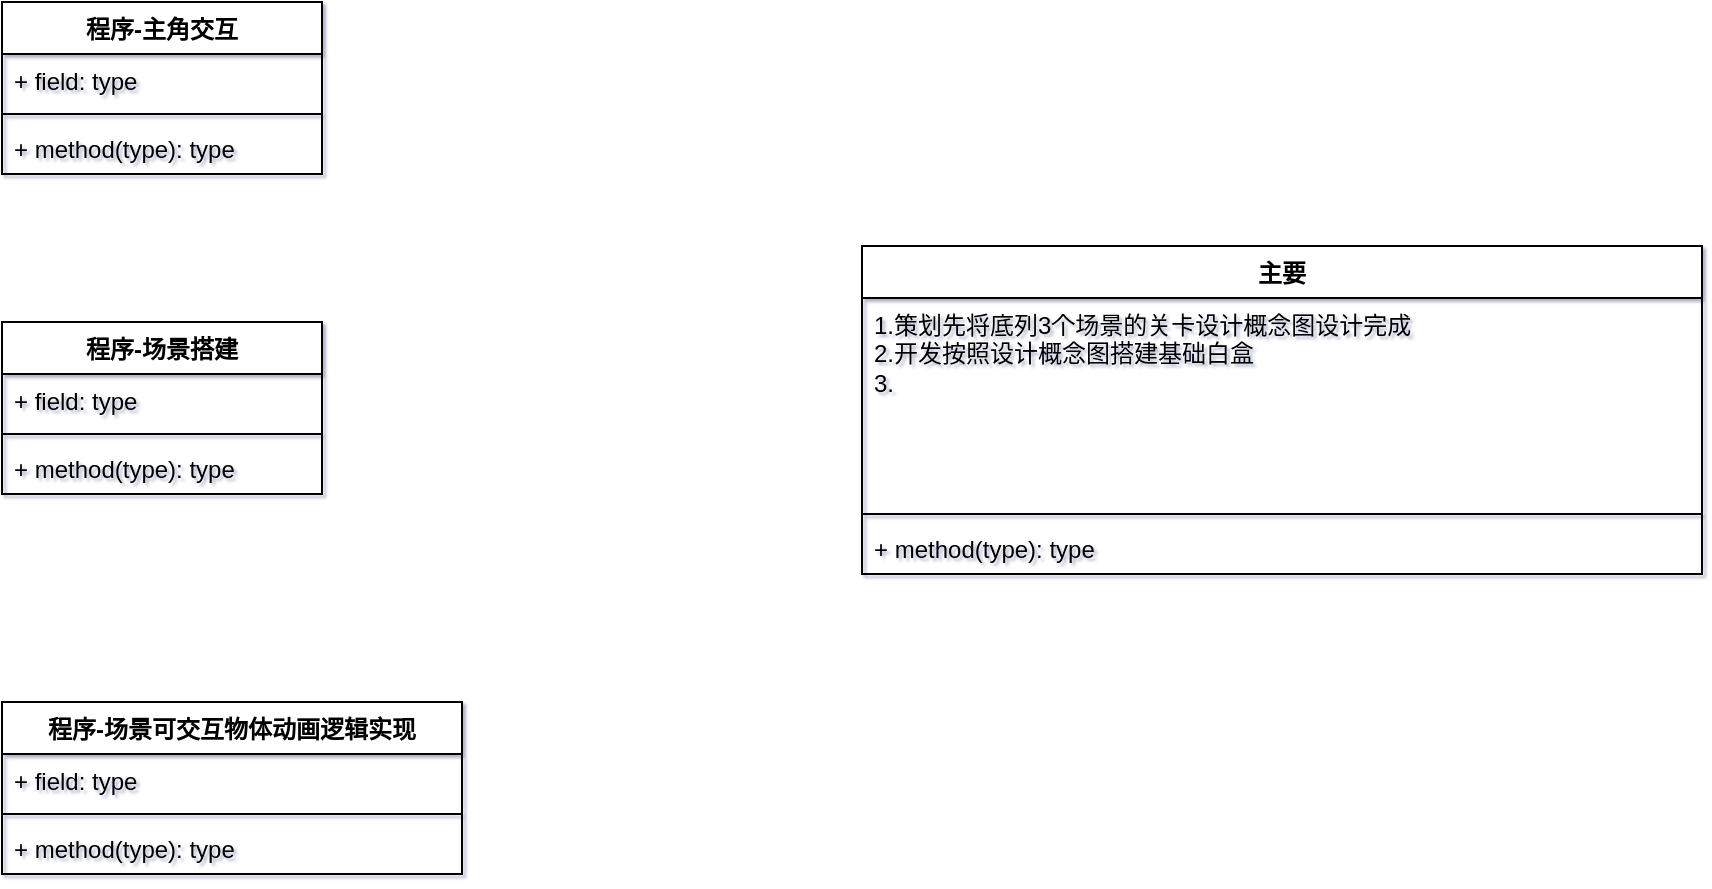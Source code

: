 <mxfile version="26.0.16" pages="4">
  <diagram name="基础分工" id="ZhmZTOrXltv5evSr5LJi">
    <mxGraphModel dx="381" dy="384" grid="1" gridSize="10" guides="1" tooltips="1" connect="1" arrows="1" fold="1" page="0" pageScale="1" pageWidth="827" pageHeight="1169" background="#FFFFFF" math="0" shadow="1">
      <root>
        <mxCell id="0" />
        <mxCell id="1" parent="0" />
        <mxCell id="pUHc3qH6SCv7aCTWkzH2-16" value="程序-主角交互" style="swimlane;fontStyle=1;align=center;verticalAlign=top;childLayout=stackLayout;horizontal=1;startSize=26;horizontalStack=0;resizeParent=1;resizeParentMax=0;resizeLast=0;collapsible=1;marginBottom=0;whiteSpace=wrap;html=1;" parent="1" vertex="1">
          <mxGeometry x="160" y="250" width="160" height="86" as="geometry" />
        </mxCell>
        <mxCell id="pUHc3qH6SCv7aCTWkzH2-17" value="+ field: type" style="text;strokeColor=none;fillColor=none;align=left;verticalAlign=top;spacingLeft=4;spacingRight=4;overflow=hidden;rotatable=0;points=[[0,0.5],[1,0.5]];portConstraint=eastwest;whiteSpace=wrap;html=1;" parent="pUHc3qH6SCv7aCTWkzH2-16" vertex="1">
          <mxGeometry y="26" width="160" height="26" as="geometry" />
        </mxCell>
        <mxCell id="pUHc3qH6SCv7aCTWkzH2-18" value="" style="line;strokeWidth=1;fillColor=none;align=left;verticalAlign=middle;spacingTop=-1;spacingLeft=3;spacingRight=3;rotatable=0;labelPosition=right;points=[];portConstraint=eastwest;strokeColor=inherit;" parent="pUHc3qH6SCv7aCTWkzH2-16" vertex="1">
          <mxGeometry y="52" width="160" height="8" as="geometry" />
        </mxCell>
        <mxCell id="pUHc3qH6SCv7aCTWkzH2-19" value="+ method(type): type" style="text;strokeColor=none;fillColor=none;align=left;verticalAlign=top;spacingLeft=4;spacingRight=4;overflow=hidden;rotatable=0;points=[[0,0.5],[1,0.5]];portConstraint=eastwest;whiteSpace=wrap;html=1;" parent="pUHc3qH6SCv7aCTWkzH2-16" vertex="1">
          <mxGeometry y="60" width="160" height="26" as="geometry" />
        </mxCell>
        <mxCell id="pUHc3qH6SCv7aCTWkzH2-20" value="程序-场景搭建" style="swimlane;fontStyle=1;align=center;verticalAlign=top;childLayout=stackLayout;horizontal=1;startSize=26;horizontalStack=0;resizeParent=1;resizeParentMax=0;resizeLast=0;collapsible=1;marginBottom=0;whiteSpace=wrap;html=1;" parent="1" vertex="1">
          <mxGeometry x="160" y="410" width="160" height="86" as="geometry" />
        </mxCell>
        <mxCell id="pUHc3qH6SCv7aCTWkzH2-21" value="+ field: type" style="text;strokeColor=none;fillColor=none;align=left;verticalAlign=top;spacingLeft=4;spacingRight=4;overflow=hidden;rotatable=0;points=[[0,0.5],[1,0.5]];portConstraint=eastwest;whiteSpace=wrap;html=1;" parent="pUHc3qH6SCv7aCTWkzH2-20" vertex="1">
          <mxGeometry y="26" width="160" height="26" as="geometry" />
        </mxCell>
        <mxCell id="pUHc3qH6SCv7aCTWkzH2-22" value="" style="line;strokeWidth=1;fillColor=none;align=left;verticalAlign=middle;spacingTop=-1;spacingLeft=3;spacingRight=3;rotatable=0;labelPosition=right;points=[];portConstraint=eastwest;strokeColor=inherit;" parent="pUHc3qH6SCv7aCTWkzH2-20" vertex="1">
          <mxGeometry y="52" width="160" height="8" as="geometry" />
        </mxCell>
        <mxCell id="pUHc3qH6SCv7aCTWkzH2-23" value="+ method(type): type" style="text;strokeColor=none;fillColor=none;align=left;verticalAlign=top;spacingLeft=4;spacingRight=4;overflow=hidden;rotatable=0;points=[[0,0.5],[1,0.5]];portConstraint=eastwest;whiteSpace=wrap;html=1;" parent="pUHc3qH6SCv7aCTWkzH2-20" vertex="1">
          <mxGeometry y="60" width="160" height="26" as="geometry" />
        </mxCell>
        <mxCell id="pUHc3qH6SCv7aCTWkzH2-24" value="程序-场景可交互物体动画逻辑实现" style="swimlane;fontStyle=1;align=center;verticalAlign=top;childLayout=stackLayout;horizontal=1;startSize=26;horizontalStack=0;resizeParent=1;resizeParentMax=0;resizeLast=0;collapsible=1;marginBottom=0;whiteSpace=wrap;html=1;" parent="1" vertex="1">
          <mxGeometry x="160" y="600" width="230" height="86" as="geometry" />
        </mxCell>
        <mxCell id="pUHc3qH6SCv7aCTWkzH2-25" value="+ field: type" style="text;strokeColor=none;fillColor=none;align=left;verticalAlign=top;spacingLeft=4;spacingRight=4;overflow=hidden;rotatable=0;points=[[0,0.5],[1,0.5]];portConstraint=eastwest;whiteSpace=wrap;html=1;" parent="pUHc3qH6SCv7aCTWkzH2-24" vertex="1">
          <mxGeometry y="26" width="230" height="26" as="geometry" />
        </mxCell>
        <mxCell id="pUHc3qH6SCv7aCTWkzH2-26" value="" style="line;strokeWidth=1;fillColor=none;align=left;verticalAlign=middle;spacingTop=-1;spacingLeft=3;spacingRight=3;rotatable=0;labelPosition=right;points=[];portConstraint=eastwest;strokeColor=inherit;" parent="pUHc3qH6SCv7aCTWkzH2-24" vertex="1">
          <mxGeometry y="52" width="230" height="8" as="geometry" />
        </mxCell>
        <mxCell id="pUHc3qH6SCv7aCTWkzH2-27" value="+ method(type): type" style="text;strokeColor=none;fillColor=none;align=left;verticalAlign=top;spacingLeft=4;spacingRight=4;overflow=hidden;rotatable=0;points=[[0,0.5],[1,0.5]];portConstraint=eastwest;whiteSpace=wrap;html=1;" parent="pUHc3qH6SCv7aCTWkzH2-24" vertex="1">
          <mxGeometry y="60" width="230" height="26" as="geometry" />
        </mxCell>
        <mxCell id="JS6jaBsfg6c_3Kujoha7-1" value="主要" style="swimlane;fontStyle=1;align=center;verticalAlign=top;childLayout=stackLayout;horizontal=1;startSize=26;horizontalStack=0;resizeParent=1;resizeParentMax=0;resizeLast=0;collapsible=1;marginBottom=0;whiteSpace=wrap;html=1;" vertex="1" parent="1">
          <mxGeometry x="590" y="372" width="420" height="164" as="geometry" />
        </mxCell>
        <mxCell id="JS6jaBsfg6c_3Kujoha7-2" value="1.策划先将底列3个场景的关卡设计概念图设计完成&lt;div&gt;2.开发按照设计概念图搭建基础白盒&lt;/div&gt;&lt;div&gt;3.&lt;/div&gt;" style="text;strokeColor=none;fillColor=none;align=left;verticalAlign=top;spacingLeft=4;spacingRight=4;overflow=hidden;rotatable=0;points=[[0,0.5],[1,0.5]];portConstraint=eastwest;whiteSpace=wrap;html=1;" vertex="1" parent="JS6jaBsfg6c_3Kujoha7-1">
          <mxGeometry y="26" width="420" height="104" as="geometry" />
        </mxCell>
        <mxCell id="JS6jaBsfg6c_3Kujoha7-3" value="" style="line;strokeWidth=1;fillColor=none;align=left;verticalAlign=middle;spacingTop=-1;spacingLeft=3;spacingRight=3;rotatable=0;labelPosition=right;points=[];portConstraint=eastwest;strokeColor=inherit;" vertex="1" parent="JS6jaBsfg6c_3Kujoha7-1">
          <mxGeometry y="130" width="420" height="8" as="geometry" />
        </mxCell>
        <mxCell id="JS6jaBsfg6c_3Kujoha7-4" value="+ method(type): type" style="text;strokeColor=none;fillColor=none;align=left;verticalAlign=top;spacingLeft=4;spacingRight=4;overflow=hidden;rotatable=0;points=[[0,0.5],[1,0.5]];portConstraint=eastwest;whiteSpace=wrap;html=1;" vertex="1" parent="JS6jaBsfg6c_3Kujoha7-1">
          <mxGeometry y="138" width="420" height="26" as="geometry" />
        </mxCell>
      </root>
    </mxGraphModel>
  </diagram>
  <diagram id="fp0wUfClVPc9PZTUaFif" name="场景1--家--关卡设计图">
    <mxGraphModel dx="1239" dy="493" grid="1" gridSize="10" guides="1" tooltips="1" connect="1" arrows="1" fold="1" page="0" pageScale="1" pageWidth="827" pageHeight="1169" math="0" shadow="0">
      <root>
        <mxCell id="0" />
        <mxCell id="1" parent="0" />
        <mxCell id="oesAaFqMvsoEDFKTNk8T-1" value="玩家出生点" style="whiteSpace=wrap;html=1;aspect=fixed;" vertex="1" parent="1">
          <mxGeometry x="-120" y="150" width="80" height="80" as="geometry" />
        </mxCell>
        <mxCell id="oesAaFqMvsoEDFKTNk8T-2" value="" style="rounded=0;whiteSpace=wrap;html=1;" vertex="1" parent="1">
          <mxGeometry x="-40" y="170" width="420" height="40" as="geometry" />
        </mxCell>
      </root>
    </mxGraphModel>
  </diagram>
  <diagram id="6ZoCyCV714dln7Ors0Cf" name="场景2--实验室--关卡设计图">
    <mxGraphModel dx="1553" dy="913" grid="1" gridSize="10" guides="1" tooltips="1" connect="1" arrows="1" fold="1" page="0" pageScale="1" pageWidth="827" pageHeight="1169" math="0" shadow="0">
      <root>
        <mxCell id="0" />
        <mxCell id="1" parent="0" />
      </root>
    </mxGraphModel>
  </diagram>
  <diagram id="-FcuOUUSJqazGYxgUx47" name="场景3--医院--关卡设计图">
    <mxGraphModel dx="1553" dy="913" grid="1" gridSize="10" guides="1" tooltips="1" connect="1" arrows="1" fold="1" page="0" pageScale="1" pageWidth="827" pageHeight="1169" math="0" shadow="0">
      <root>
        <mxCell id="0" />
        <mxCell id="1" parent="0" />
      </root>
    </mxGraphModel>
  </diagram>
</mxfile>
